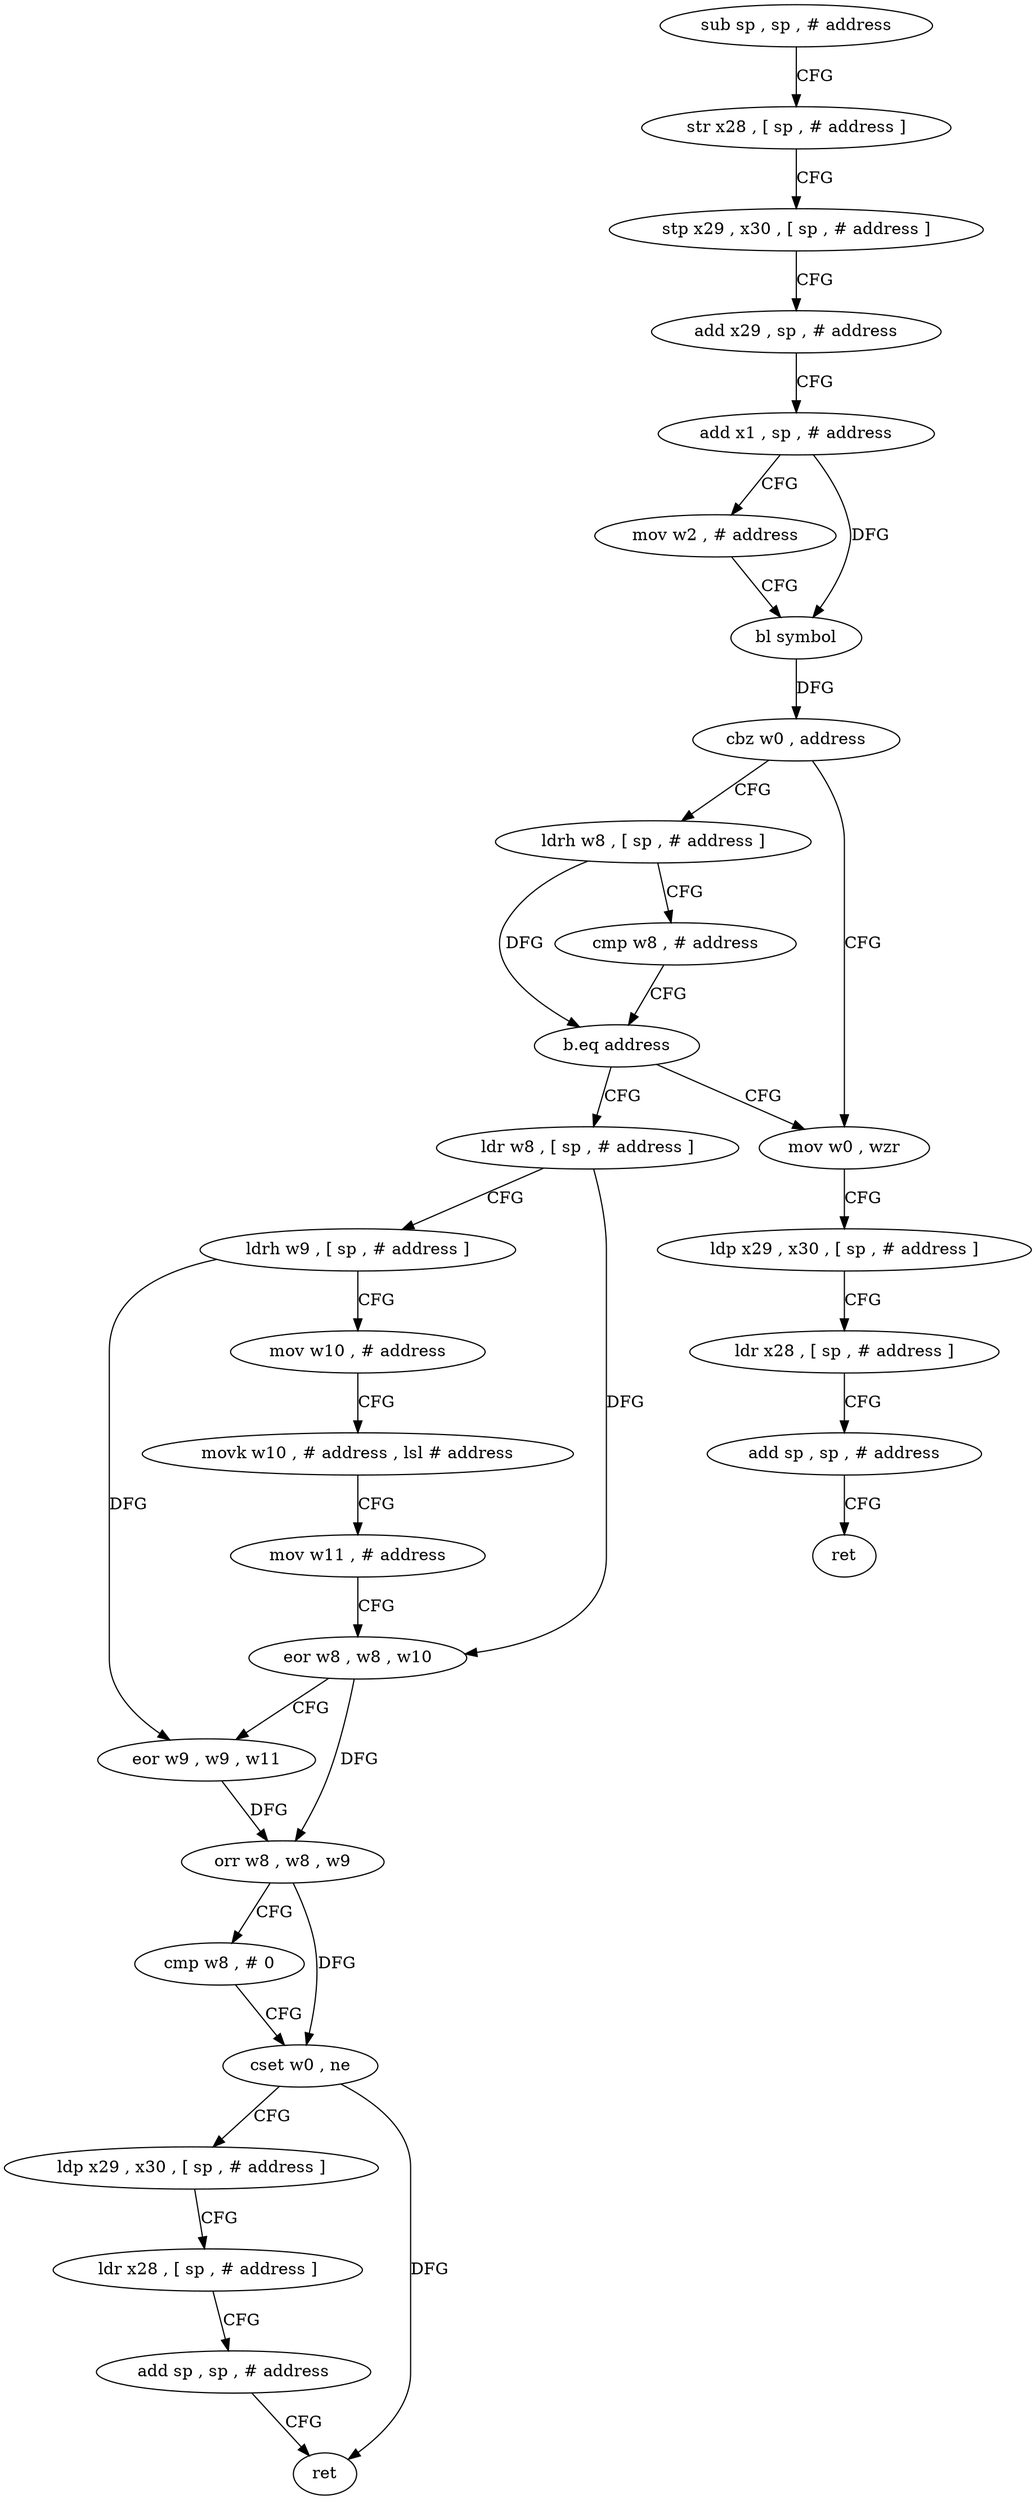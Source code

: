 digraph "func" {
"4219968" [label = "sub sp , sp , # address" ]
"4219972" [label = "str x28 , [ sp , # address ]" ]
"4219976" [label = "stp x29 , x30 , [ sp , # address ]" ]
"4219980" [label = "add x29 , sp , # address" ]
"4219984" [label = "add x1 , sp , # address" ]
"4219988" [label = "mov w2 , # address" ]
"4219992" [label = "bl symbol" ]
"4219996" [label = "cbz w0 , address" ]
"4220020" [label = "ldrh w8 , [ sp , # address ]" ]
"4220000" [label = "mov w0 , wzr" ]
"4220024" [label = "cmp w8 , # address" ]
"4220028" [label = "b.eq address" ]
"4220032" [label = "ldr w8 , [ sp , # address ]" ]
"4220004" [label = "ldp x29 , x30 , [ sp , # address ]" ]
"4220008" [label = "ldr x28 , [ sp , # address ]" ]
"4220012" [label = "add sp , sp , # address" ]
"4220016" [label = "ret" ]
"4220036" [label = "ldrh w9 , [ sp , # address ]" ]
"4220040" [label = "mov w10 , # address" ]
"4220044" [label = "movk w10 , # address , lsl # address" ]
"4220048" [label = "mov w11 , # address" ]
"4220052" [label = "eor w8 , w8 , w10" ]
"4220056" [label = "eor w9 , w9 , w11" ]
"4220060" [label = "orr w8 , w8 , w9" ]
"4220064" [label = "cmp w8 , # 0" ]
"4220068" [label = "cset w0 , ne" ]
"4220072" [label = "ldp x29 , x30 , [ sp , # address ]" ]
"4220076" [label = "ldr x28 , [ sp , # address ]" ]
"4220080" [label = "add sp , sp , # address" ]
"4220084" [label = "ret" ]
"4219968" -> "4219972" [ label = "CFG" ]
"4219972" -> "4219976" [ label = "CFG" ]
"4219976" -> "4219980" [ label = "CFG" ]
"4219980" -> "4219984" [ label = "CFG" ]
"4219984" -> "4219988" [ label = "CFG" ]
"4219984" -> "4219992" [ label = "DFG" ]
"4219988" -> "4219992" [ label = "CFG" ]
"4219992" -> "4219996" [ label = "DFG" ]
"4219996" -> "4220020" [ label = "CFG" ]
"4219996" -> "4220000" [ label = "CFG" ]
"4220020" -> "4220024" [ label = "CFG" ]
"4220020" -> "4220028" [ label = "DFG" ]
"4220000" -> "4220004" [ label = "CFG" ]
"4220024" -> "4220028" [ label = "CFG" ]
"4220028" -> "4220000" [ label = "CFG" ]
"4220028" -> "4220032" [ label = "CFG" ]
"4220032" -> "4220036" [ label = "CFG" ]
"4220032" -> "4220052" [ label = "DFG" ]
"4220004" -> "4220008" [ label = "CFG" ]
"4220008" -> "4220012" [ label = "CFG" ]
"4220012" -> "4220016" [ label = "CFG" ]
"4220036" -> "4220040" [ label = "CFG" ]
"4220036" -> "4220056" [ label = "DFG" ]
"4220040" -> "4220044" [ label = "CFG" ]
"4220044" -> "4220048" [ label = "CFG" ]
"4220048" -> "4220052" [ label = "CFG" ]
"4220052" -> "4220056" [ label = "CFG" ]
"4220052" -> "4220060" [ label = "DFG" ]
"4220056" -> "4220060" [ label = "DFG" ]
"4220060" -> "4220064" [ label = "CFG" ]
"4220060" -> "4220068" [ label = "DFG" ]
"4220064" -> "4220068" [ label = "CFG" ]
"4220068" -> "4220072" [ label = "CFG" ]
"4220068" -> "4220084" [ label = "DFG" ]
"4220072" -> "4220076" [ label = "CFG" ]
"4220076" -> "4220080" [ label = "CFG" ]
"4220080" -> "4220084" [ label = "CFG" ]
}
